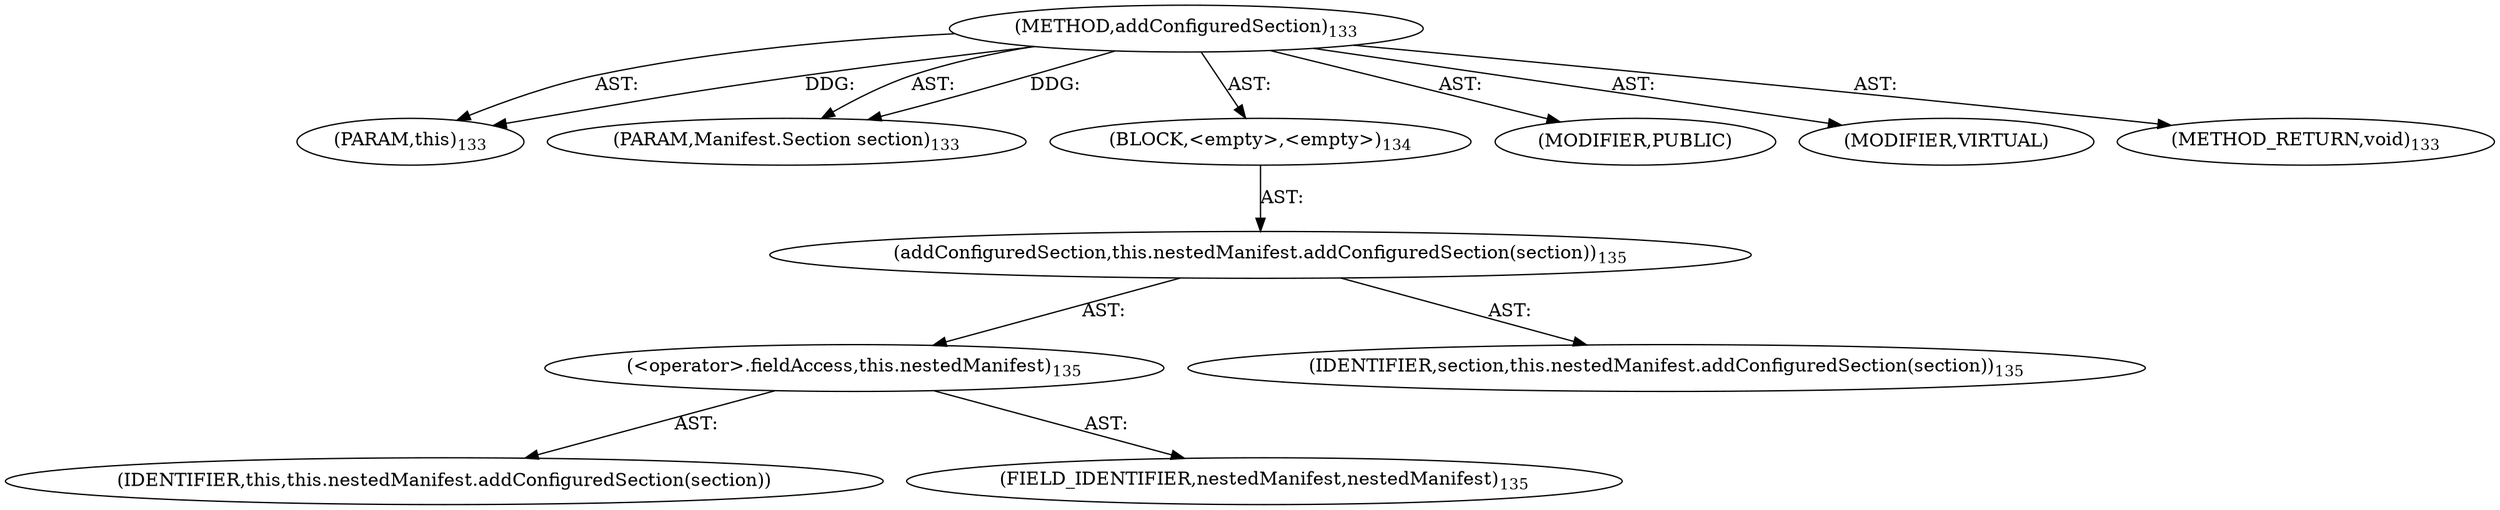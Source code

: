 digraph "addConfiguredSection" {  
"111669149699" [label = <(METHOD,addConfiguredSection)<SUB>133</SUB>> ]
"115964116997" [label = <(PARAM,this)<SUB>133</SUB>> ]
"115964116998" [label = <(PARAM,Manifest.Section section)<SUB>133</SUB>> ]
"25769803779" [label = <(BLOCK,&lt;empty&gt;,&lt;empty&gt;)<SUB>134</SUB>> ]
"30064771085" [label = <(addConfiguredSection,this.nestedManifest.addConfiguredSection(section))<SUB>135</SUB>> ]
"30064771086" [label = <(&lt;operator&gt;.fieldAccess,this.nestedManifest)<SUB>135</SUB>> ]
"68719476747" [label = <(IDENTIFIER,this,this.nestedManifest.addConfiguredSection(section))> ]
"55834574853" [label = <(FIELD_IDENTIFIER,nestedManifest,nestedManifest)<SUB>135</SUB>> ]
"68719476748" [label = <(IDENTIFIER,section,this.nestedManifest.addConfiguredSection(section))<SUB>135</SUB>> ]
"133143986187" [label = <(MODIFIER,PUBLIC)> ]
"133143986188" [label = <(MODIFIER,VIRTUAL)> ]
"128849018883" [label = <(METHOD_RETURN,void)<SUB>133</SUB>> ]
  "111669149699" -> "115964116997"  [ label = "AST: "] 
  "111669149699" -> "115964116998"  [ label = "AST: "] 
  "111669149699" -> "25769803779"  [ label = "AST: "] 
  "111669149699" -> "133143986187"  [ label = "AST: "] 
  "111669149699" -> "133143986188"  [ label = "AST: "] 
  "111669149699" -> "128849018883"  [ label = "AST: "] 
  "25769803779" -> "30064771085"  [ label = "AST: "] 
  "30064771085" -> "30064771086"  [ label = "AST: "] 
  "30064771085" -> "68719476748"  [ label = "AST: "] 
  "30064771086" -> "68719476747"  [ label = "AST: "] 
  "30064771086" -> "55834574853"  [ label = "AST: "] 
  "111669149699" -> "115964116997"  [ label = "DDG: "] 
  "111669149699" -> "115964116998"  [ label = "DDG: "] 
}
